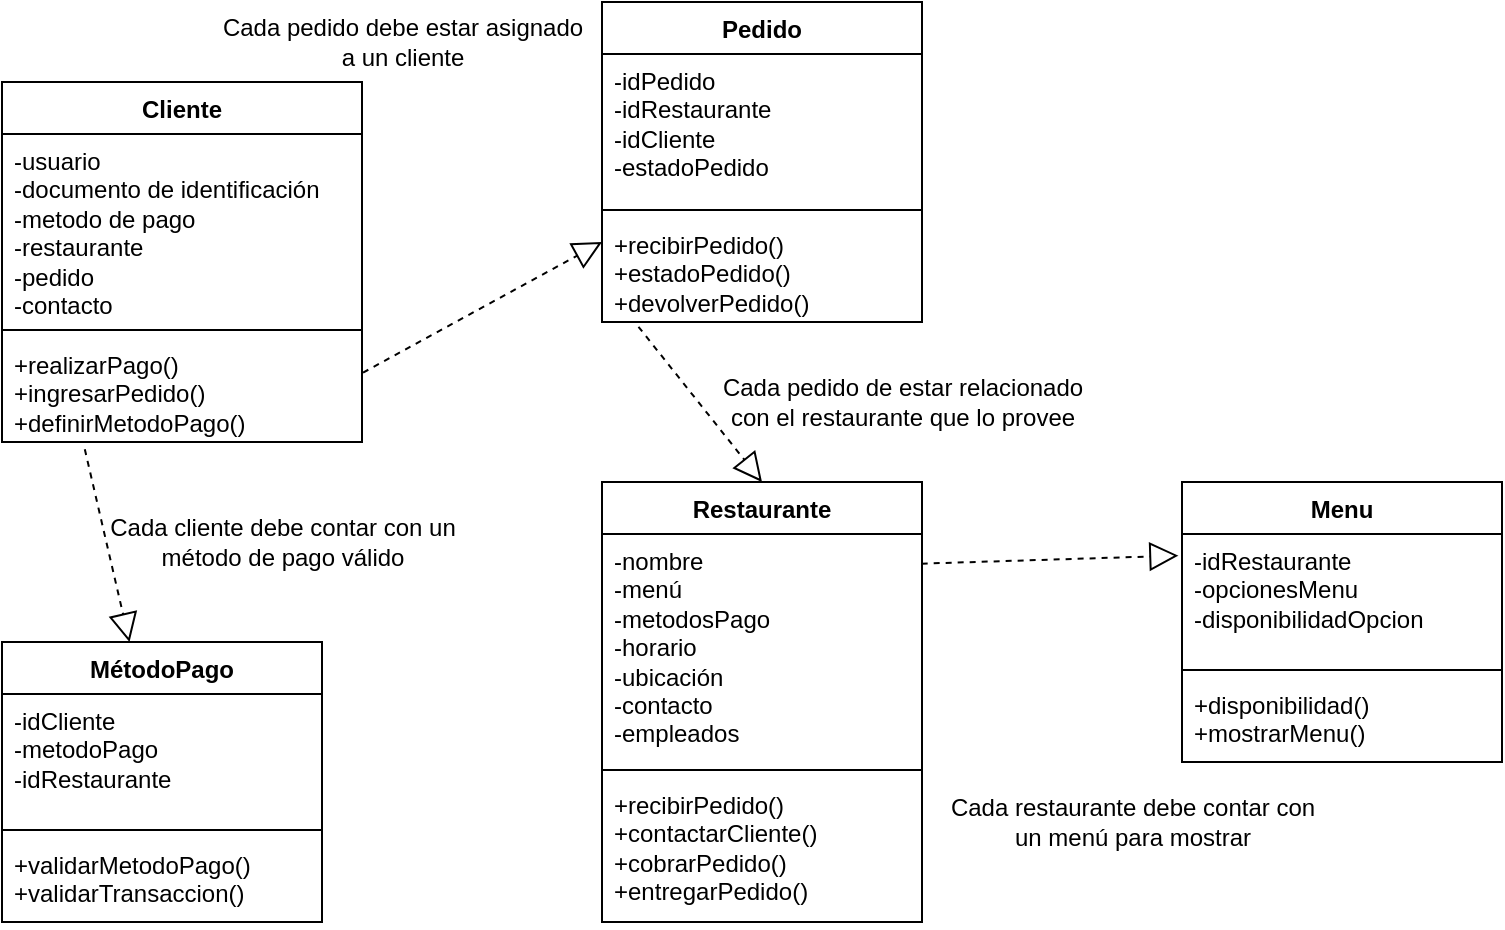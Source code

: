<mxfile version="27.0.6">
  <diagram name="Página-1" id="J2f2R7jgCvgilMDnywHH">
    <mxGraphModel dx="1281" dy="527" grid="1" gridSize="10" guides="1" tooltips="1" connect="1" arrows="1" fold="1" page="1" pageScale="1" pageWidth="827" pageHeight="1169" math="0" shadow="0">
      <root>
        <mxCell id="0" />
        <mxCell id="1" parent="0" />
        <mxCell id="_jtNC3GYe5M7j5pt7POJ-1" value="Cliente" style="swimlane;fontStyle=1;align=center;verticalAlign=top;childLayout=stackLayout;horizontal=1;startSize=26;horizontalStack=0;resizeParent=1;resizeParentMax=0;resizeLast=0;collapsible=1;marginBottom=0;whiteSpace=wrap;html=1;" vertex="1" parent="1">
          <mxGeometry x="60" y="80" width="180" height="180" as="geometry" />
        </mxCell>
        <mxCell id="_jtNC3GYe5M7j5pt7POJ-2" value="-usuario&lt;div&gt;-documento de identificación&lt;/div&gt;&lt;div&gt;-metodo de pago&lt;/div&gt;&lt;div&gt;-restaurante&lt;/div&gt;&lt;div&gt;-pedido&lt;/div&gt;&lt;div&gt;-contacto&lt;/div&gt;" style="text;strokeColor=none;fillColor=none;align=left;verticalAlign=top;spacingLeft=4;spacingRight=4;overflow=hidden;rotatable=0;points=[[0,0.5],[1,0.5]];portConstraint=eastwest;whiteSpace=wrap;html=1;" vertex="1" parent="_jtNC3GYe5M7j5pt7POJ-1">
          <mxGeometry y="26" width="180" height="94" as="geometry" />
        </mxCell>
        <mxCell id="_jtNC3GYe5M7j5pt7POJ-3" value="" style="line;strokeWidth=1;fillColor=none;align=left;verticalAlign=middle;spacingTop=-1;spacingLeft=3;spacingRight=3;rotatable=0;labelPosition=right;points=[];portConstraint=eastwest;strokeColor=inherit;" vertex="1" parent="_jtNC3GYe5M7j5pt7POJ-1">
          <mxGeometry y="120" width="180" height="8" as="geometry" />
        </mxCell>
        <mxCell id="_jtNC3GYe5M7j5pt7POJ-4" value="+realizarPago()&lt;div&gt;+ingresarPedido()&lt;/div&gt;&lt;div&gt;+definirMetodoPago()&lt;/div&gt;" style="text;strokeColor=none;fillColor=none;align=left;verticalAlign=top;spacingLeft=4;spacingRight=4;overflow=hidden;rotatable=0;points=[[0,0.5],[1,0.5]];portConstraint=eastwest;whiteSpace=wrap;html=1;" vertex="1" parent="_jtNC3GYe5M7j5pt7POJ-1">
          <mxGeometry y="128" width="180" height="52" as="geometry" />
        </mxCell>
        <mxCell id="_jtNC3GYe5M7j5pt7POJ-5" value="Pedido" style="swimlane;fontStyle=1;align=center;verticalAlign=top;childLayout=stackLayout;horizontal=1;startSize=26;horizontalStack=0;resizeParent=1;resizeParentMax=0;resizeLast=0;collapsible=1;marginBottom=0;whiteSpace=wrap;html=1;" vertex="1" parent="1">
          <mxGeometry x="360" y="40" width="160" height="160" as="geometry" />
        </mxCell>
        <mxCell id="_jtNC3GYe5M7j5pt7POJ-6" value="-idPedido&lt;div&gt;-idRestaurante&lt;/div&gt;&lt;div&gt;-idCliente&lt;/div&gt;&lt;div&gt;-estadoPedido&lt;/div&gt;" style="text;strokeColor=none;fillColor=none;align=left;verticalAlign=top;spacingLeft=4;spacingRight=4;overflow=hidden;rotatable=0;points=[[0,0.5],[1,0.5]];portConstraint=eastwest;whiteSpace=wrap;html=1;" vertex="1" parent="_jtNC3GYe5M7j5pt7POJ-5">
          <mxGeometry y="26" width="160" height="74" as="geometry" />
        </mxCell>
        <mxCell id="_jtNC3GYe5M7j5pt7POJ-7" value="" style="line;strokeWidth=1;fillColor=none;align=left;verticalAlign=middle;spacingTop=-1;spacingLeft=3;spacingRight=3;rotatable=0;labelPosition=right;points=[];portConstraint=eastwest;strokeColor=inherit;" vertex="1" parent="_jtNC3GYe5M7j5pt7POJ-5">
          <mxGeometry y="100" width="160" height="8" as="geometry" />
        </mxCell>
        <mxCell id="_jtNC3GYe5M7j5pt7POJ-8" value="+recibirPedido()&lt;div&gt;+estadoPedido()&lt;/div&gt;&lt;div&gt;+devolverPedido()&lt;/div&gt;" style="text;strokeColor=none;fillColor=none;align=left;verticalAlign=top;spacingLeft=4;spacingRight=4;overflow=hidden;rotatable=0;points=[[0,0.5],[1,0.5]];portConstraint=eastwest;whiteSpace=wrap;html=1;" vertex="1" parent="_jtNC3GYe5M7j5pt7POJ-5">
          <mxGeometry y="108" width="160" height="52" as="geometry" />
        </mxCell>
        <mxCell id="_jtNC3GYe5M7j5pt7POJ-9" value="MétodoPago" style="swimlane;fontStyle=1;align=center;verticalAlign=top;childLayout=stackLayout;horizontal=1;startSize=26;horizontalStack=0;resizeParent=1;resizeParentMax=0;resizeLast=0;collapsible=1;marginBottom=0;whiteSpace=wrap;html=1;" vertex="1" parent="1">
          <mxGeometry x="60" y="360" width="160" height="140" as="geometry" />
        </mxCell>
        <mxCell id="_jtNC3GYe5M7j5pt7POJ-10" value="-idCliente&lt;div&gt;-metodoPago&lt;/div&gt;&lt;div&gt;-idRestaurante&lt;/div&gt;" style="text;strokeColor=none;fillColor=none;align=left;verticalAlign=top;spacingLeft=4;spacingRight=4;overflow=hidden;rotatable=0;points=[[0,0.5],[1,0.5]];portConstraint=eastwest;whiteSpace=wrap;html=1;" vertex="1" parent="_jtNC3GYe5M7j5pt7POJ-9">
          <mxGeometry y="26" width="160" height="64" as="geometry" />
        </mxCell>
        <mxCell id="_jtNC3GYe5M7j5pt7POJ-11" value="" style="line;strokeWidth=1;fillColor=none;align=left;verticalAlign=middle;spacingTop=-1;spacingLeft=3;spacingRight=3;rotatable=0;labelPosition=right;points=[];portConstraint=eastwest;strokeColor=inherit;" vertex="1" parent="_jtNC3GYe5M7j5pt7POJ-9">
          <mxGeometry y="90" width="160" height="8" as="geometry" />
        </mxCell>
        <mxCell id="_jtNC3GYe5M7j5pt7POJ-12" value="+validarMetodoPago()&lt;div&gt;+validarTransaccion()&lt;/div&gt;" style="text;strokeColor=none;fillColor=none;align=left;verticalAlign=top;spacingLeft=4;spacingRight=4;overflow=hidden;rotatable=0;points=[[0,0.5],[1,0.5]];portConstraint=eastwest;whiteSpace=wrap;html=1;" vertex="1" parent="_jtNC3GYe5M7j5pt7POJ-9">
          <mxGeometry y="98" width="160" height="42" as="geometry" />
        </mxCell>
        <mxCell id="_jtNC3GYe5M7j5pt7POJ-13" value="Restaurante" style="swimlane;fontStyle=1;align=center;verticalAlign=top;childLayout=stackLayout;horizontal=1;startSize=26;horizontalStack=0;resizeParent=1;resizeParentMax=0;resizeLast=0;collapsible=1;marginBottom=0;whiteSpace=wrap;html=1;" vertex="1" parent="1">
          <mxGeometry x="360" y="280" width="160" height="220" as="geometry" />
        </mxCell>
        <mxCell id="_jtNC3GYe5M7j5pt7POJ-14" value="-nombre&lt;div&gt;-menú&lt;/div&gt;&lt;div&gt;-metodosPago&lt;/div&gt;&lt;div&gt;-horario&lt;/div&gt;&lt;div&gt;-ubicación&lt;/div&gt;&lt;div&gt;-contacto&lt;/div&gt;&lt;div&gt;-empleados&lt;/div&gt;" style="text;strokeColor=none;fillColor=none;align=left;verticalAlign=top;spacingLeft=4;spacingRight=4;overflow=hidden;rotatable=0;points=[[0,0.5],[1,0.5]];portConstraint=eastwest;whiteSpace=wrap;html=1;" vertex="1" parent="_jtNC3GYe5M7j5pt7POJ-13">
          <mxGeometry y="26" width="160" height="114" as="geometry" />
        </mxCell>
        <mxCell id="_jtNC3GYe5M7j5pt7POJ-15" value="" style="line;strokeWidth=1;fillColor=none;align=left;verticalAlign=middle;spacingTop=-1;spacingLeft=3;spacingRight=3;rotatable=0;labelPosition=right;points=[];portConstraint=eastwest;strokeColor=inherit;" vertex="1" parent="_jtNC3GYe5M7j5pt7POJ-13">
          <mxGeometry y="140" width="160" height="8" as="geometry" />
        </mxCell>
        <mxCell id="_jtNC3GYe5M7j5pt7POJ-16" value="+recibirPedido()&lt;div&gt;+contactarCliente()&lt;/div&gt;&lt;div&gt;+cobrarPedido()&lt;/div&gt;&lt;div&gt;+entregarPedido()&lt;/div&gt;" style="text;strokeColor=none;fillColor=none;align=left;verticalAlign=top;spacingLeft=4;spacingRight=4;overflow=hidden;rotatable=0;points=[[0,0.5],[1,0.5]];portConstraint=eastwest;whiteSpace=wrap;html=1;" vertex="1" parent="_jtNC3GYe5M7j5pt7POJ-13">
          <mxGeometry y="148" width="160" height="72" as="geometry" />
        </mxCell>
        <mxCell id="_jtNC3GYe5M7j5pt7POJ-17" value="Menu" style="swimlane;fontStyle=1;align=center;verticalAlign=top;childLayout=stackLayout;horizontal=1;startSize=26;horizontalStack=0;resizeParent=1;resizeParentMax=0;resizeLast=0;collapsible=1;marginBottom=0;whiteSpace=wrap;html=1;" vertex="1" parent="1">
          <mxGeometry x="650" y="280" width="160" height="140" as="geometry" />
        </mxCell>
        <mxCell id="_jtNC3GYe5M7j5pt7POJ-18" value="-idRestaurante&lt;div&gt;-opcionesMenu&lt;/div&gt;&lt;div&gt;-disponibilidadOpcion&lt;/div&gt;" style="text;strokeColor=none;fillColor=none;align=left;verticalAlign=top;spacingLeft=4;spacingRight=4;overflow=hidden;rotatable=0;points=[[0,0.5],[1,0.5]];portConstraint=eastwest;whiteSpace=wrap;html=1;" vertex="1" parent="_jtNC3GYe5M7j5pt7POJ-17">
          <mxGeometry y="26" width="160" height="64" as="geometry" />
        </mxCell>
        <mxCell id="_jtNC3GYe5M7j5pt7POJ-19" value="" style="line;strokeWidth=1;fillColor=none;align=left;verticalAlign=middle;spacingTop=-1;spacingLeft=3;spacingRight=3;rotatable=0;labelPosition=right;points=[];portConstraint=eastwest;strokeColor=inherit;" vertex="1" parent="_jtNC3GYe5M7j5pt7POJ-17">
          <mxGeometry y="90" width="160" height="8" as="geometry" />
        </mxCell>
        <mxCell id="_jtNC3GYe5M7j5pt7POJ-20" value="+disponibilidad()&lt;div&gt;+mostrarMenu()&lt;/div&gt;" style="text;strokeColor=none;fillColor=none;align=left;verticalAlign=top;spacingLeft=4;spacingRight=4;overflow=hidden;rotatable=0;points=[[0,0.5],[1,0.5]];portConstraint=eastwest;whiteSpace=wrap;html=1;" vertex="1" parent="_jtNC3GYe5M7j5pt7POJ-17">
          <mxGeometry y="98" width="160" height="42" as="geometry" />
        </mxCell>
        <mxCell id="_jtNC3GYe5M7j5pt7POJ-21" value="" style="endArrow=block;dashed=1;endFill=0;endSize=12;html=1;rounded=0;exitX=1.003;exitY=0.333;exitDx=0;exitDy=0;exitPerimeter=0;entryX=0;entryY=0.231;entryDx=0;entryDy=0;entryPerimeter=0;" edge="1" parent="1" source="_jtNC3GYe5M7j5pt7POJ-4" target="_jtNC3GYe5M7j5pt7POJ-8">
          <mxGeometry width="160" relative="1" as="geometry">
            <mxPoint x="330" y="260" as="sourcePoint" />
            <mxPoint x="490" y="260" as="targetPoint" />
          </mxGeometry>
        </mxCell>
        <mxCell id="_jtNC3GYe5M7j5pt7POJ-22" value="" style="endArrow=block;dashed=1;endFill=0;endSize=12;html=1;rounded=0;exitX=0.114;exitY=1.046;exitDx=0;exitDy=0;exitPerimeter=0;entryX=0.5;entryY=0;entryDx=0;entryDy=0;" edge="1" parent="1" source="_jtNC3GYe5M7j5pt7POJ-8" target="_jtNC3GYe5M7j5pt7POJ-13">
          <mxGeometry width="160" relative="1" as="geometry">
            <mxPoint x="370" y="250" as="sourcePoint" />
            <mxPoint x="530" y="250" as="targetPoint" />
          </mxGeometry>
        </mxCell>
        <mxCell id="_jtNC3GYe5M7j5pt7POJ-23" value="" style="endArrow=block;dashed=1;endFill=0;endSize=12;html=1;rounded=0;exitX=0.999;exitY=0.13;exitDx=0;exitDy=0;exitPerimeter=0;entryX=-0.011;entryY=0.169;entryDx=0;entryDy=0;entryPerimeter=0;" edge="1" parent="1" source="_jtNC3GYe5M7j5pt7POJ-14" target="_jtNC3GYe5M7j5pt7POJ-18">
          <mxGeometry width="160" relative="1" as="geometry">
            <mxPoint x="340" y="340" as="sourcePoint" />
            <mxPoint x="500" y="340" as="targetPoint" />
          </mxGeometry>
        </mxCell>
        <mxCell id="_jtNC3GYe5M7j5pt7POJ-24" value="" style="endArrow=block;dashed=1;endFill=0;endSize=12;html=1;rounded=0;exitX=0.23;exitY=1.069;exitDx=0;exitDy=0;exitPerimeter=0;" edge="1" parent="1" source="_jtNC3GYe5M7j5pt7POJ-4" target="_jtNC3GYe5M7j5pt7POJ-9">
          <mxGeometry width="160" relative="1" as="geometry">
            <mxPoint x="20" y="420" as="sourcePoint" />
            <mxPoint x="170" y="440" as="targetPoint" />
          </mxGeometry>
        </mxCell>
        <mxCell id="_jtNC3GYe5M7j5pt7POJ-25" value="Cada cliente debe contar con un &lt;br&gt;método de pago válido" style="text;html=1;align=center;verticalAlign=middle;resizable=0;points=[];autosize=1;strokeColor=none;fillColor=none;" vertex="1" parent="1">
          <mxGeometry x="100" y="290" width="200" height="40" as="geometry" />
        </mxCell>
        <mxCell id="_jtNC3GYe5M7j5pt7POJ-26" value="Cada pedido debe estar asignado&lt;br&gt;a un cliente" style="text;html=1;align=center;verticalAlign=middle;resizable=0;points=[];autosize=1;strokeColor=none;fillColor=none;" vertex="1" parent="1">
          <mxGeometry x="160" y="40" width="200" height="40" as="geometry" />
        </mxCell>
        <mxCell id="_jtNC3GYe5M7j5pt7POJ-27" value="Cada pedido de estar relacionado&lt;br&gt;con el restaurante que lo provee" style="text;html=1;align=center;verticalAlign=middle;resizable=0;points=[];autosize=1;strokeColor=none;fillColor=none;" vertex="1" parent="1">
          <mxGeometry x="410" y="220" width="200" height="40" as="geometry" />
        </mxCell>
        <mxCell id="_jtNC3GYe5M7j5pt7POJ-28" value="Cada restaurante debe contar con&lt;br&gt;un menú para mostrar" style="text;html=1;align=center;verticalAlign=middle;resizable=0;points=[];autosize=1;strokeColor=none;fillColor=none;" vertex="1" parent="1">
          <mxGeometry x="520" y="430" width="210" height="40" as="geometry" />
        </mxCell>
      </root>
    </mxGraphModel>
  </diagram>
</mxfile>
